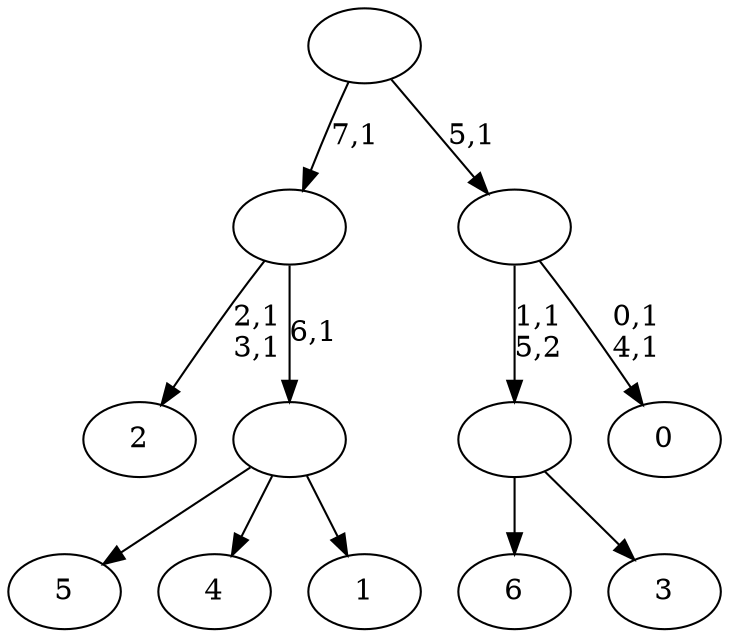 digraph T {
	15 [label="6"]
	14 [label="5"]
	13 [label="4"]
	12 [label="3"]
	11 [label=""]
	10 [label="2"]
	7 [label="1"]
	6 [label=""]
	5 [label=""]
	4 [label="0"]
	1 [label=""]
	0 [label=""]
	11 -> 15 [label=""]
	11 -> 12 [label=""]
	6 -> 14 [label=""]
	6 -> 13 [label=""]
	6 -> 7 [label=""]
	5 -> 10 [label="2,1\n3,1"]
	5 -> 6 [label="6,1"]
	1 -> 4 [label="0,1\n4,1"]
	1 -> 11 [label="1,1\n5,2"]
	0 -> 5 [label="7,1"]
	0 -> 1 [label="5,1"]
}
